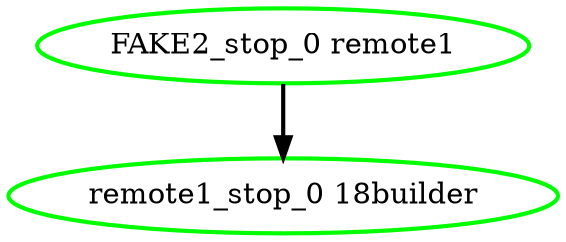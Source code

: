  digraph "g" {
"FAKE2_stop_0 remote1" -> "remote1_stop_0 18builder" [ style = bold]
"FAKE2_stop_0 remote1" [ style=bold color="green" fontcolor="black"]
"remote1_stop_0 18builder" [ style=bold color="green" fontcolor="black"]
}
